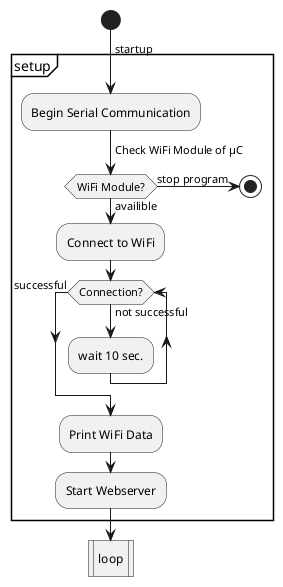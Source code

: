 @startuml
start
-> startup;
partition setup {
    :Begin Serial Communication;
    -> Check WiFi Module of µC;
    if (WiFi Module?) is (availible) then
        :Connect to WiFi;
        while (Connection?) is (not successful)
            :wait 10 sec.;
        endwhile (successful)
            :Print WiFi Data;
    else
        -> stop program;
        stop
    endif  
    :Start Webserver;      
}
:loop|
@enduml